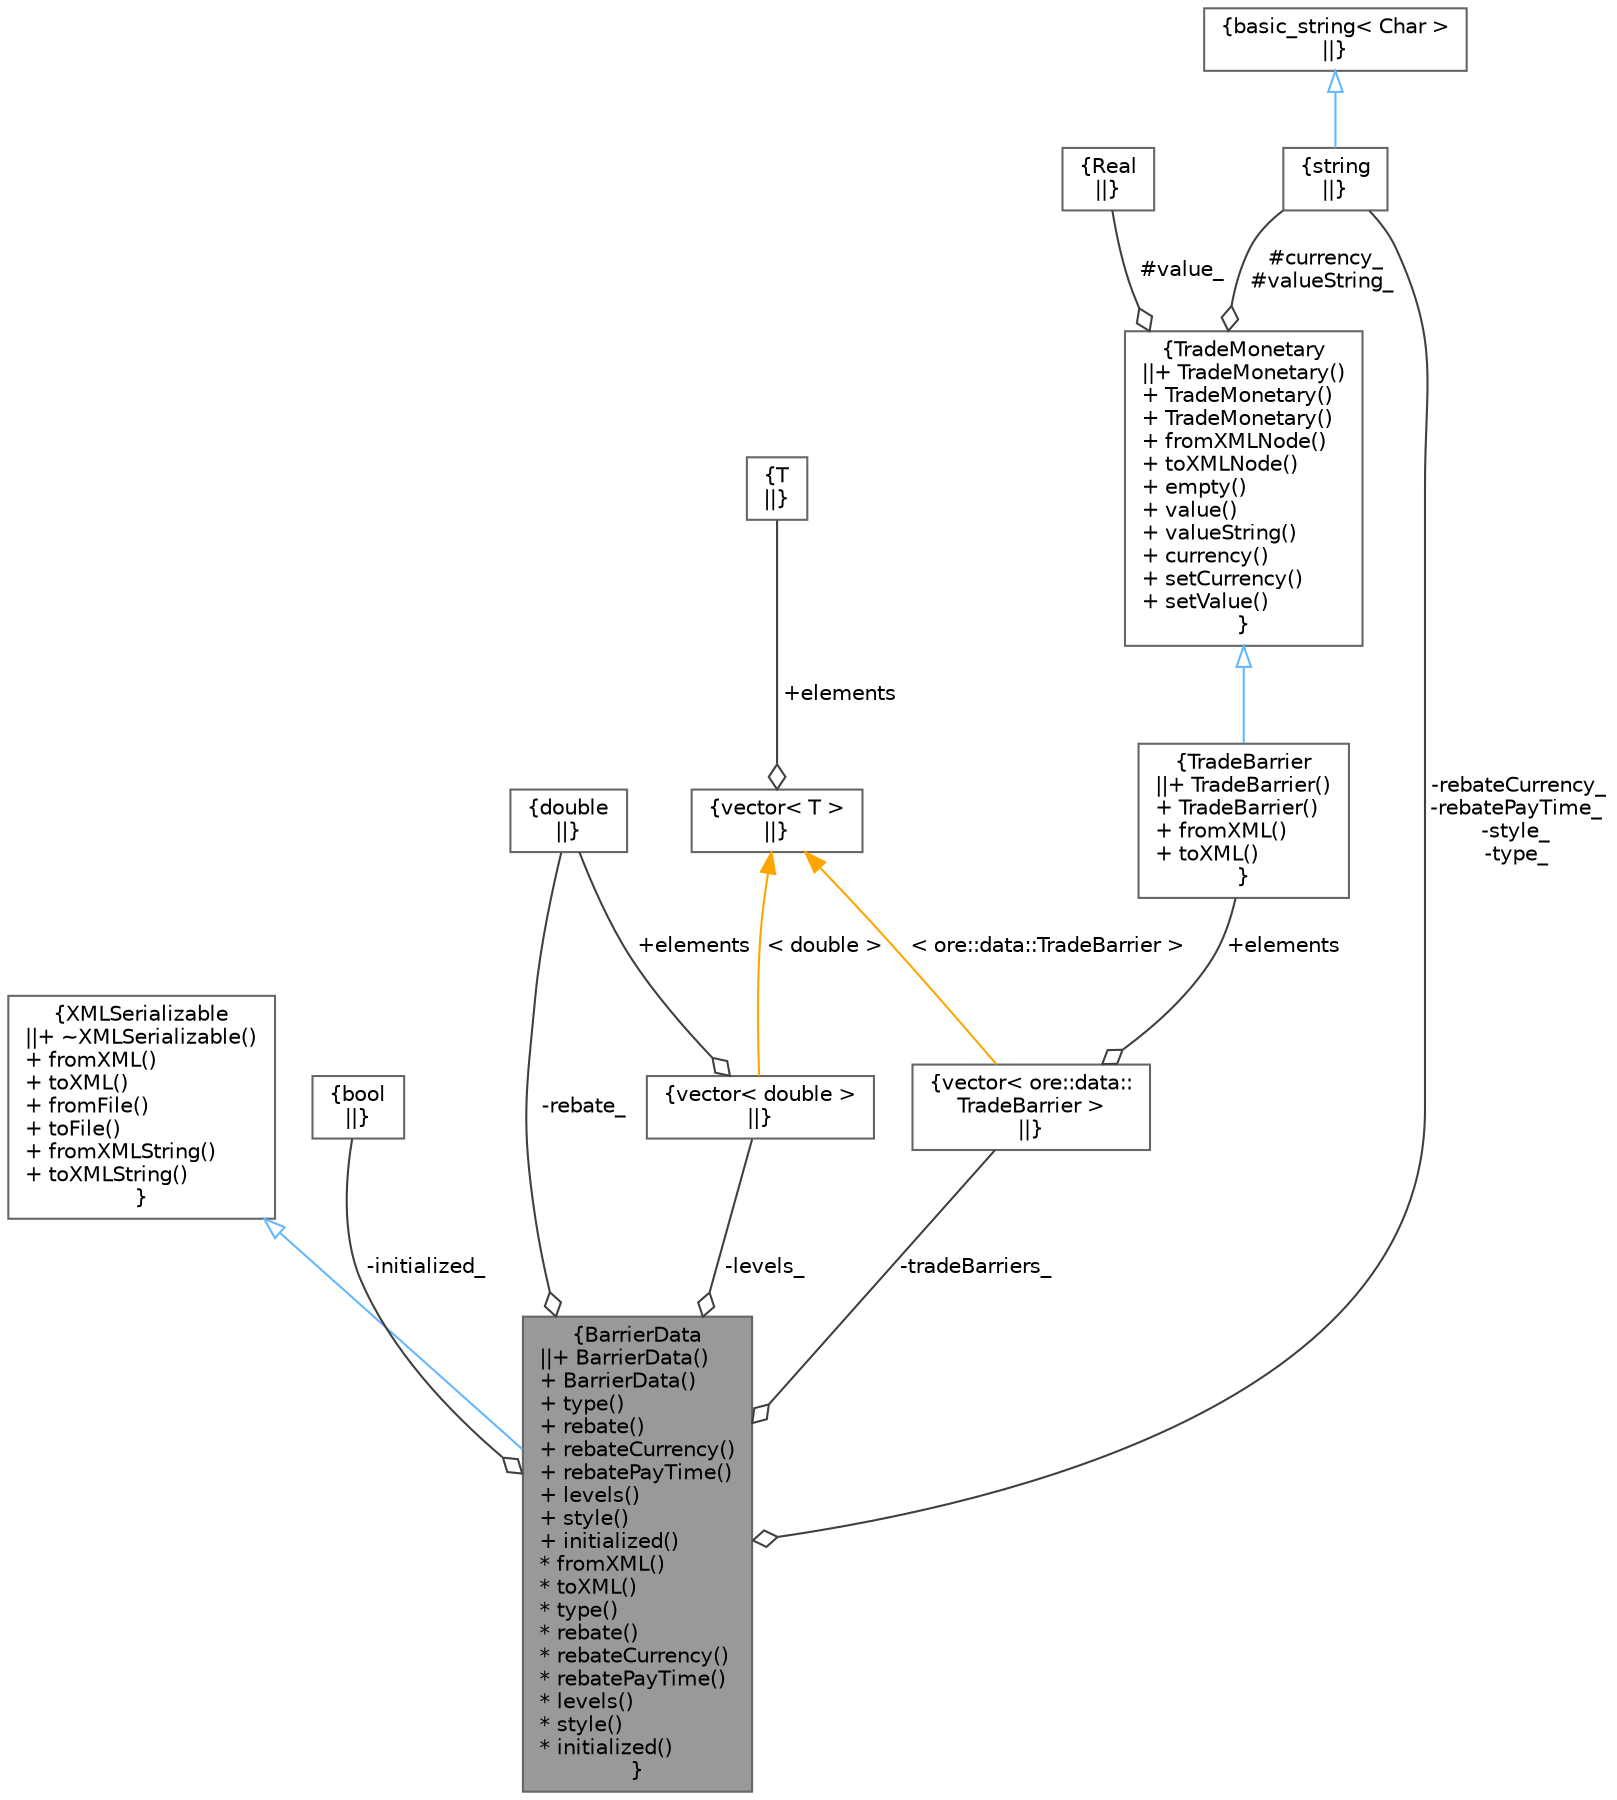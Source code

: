 digraph "BarrierData"
{
 // INTERACTIVE_SVG=YES
 // LATEX_PDF_SIZE
  bgcolor="transparent";
  edge [fontname=Helvetica,fontsize=10,labelfontname=Helvetica,labelfontsize=10];
  node [fontname=Helvetica,fontsize=10,shape=box,height=0.2,width=0.4];
  Node1 [label="{BarrierData\n||+ BarrierData()\l+ BarrierData()\l+ type()\l+ rebate()\l+ rebateCurrency()\l+ rebatePayTime()\l+ levels()\l+ style()\l+ initialized()\l* fromXML()\l* toXML()\l* type()\l* rebate()\l* rebateCurrency()\l* rebatePayTime()\l* levels()\l* style()\l* initialized()\l}",height=0.2,width=0.4,color="gray40", fillcolor="grey60", style="filled", fontcolor="black",tooltip="Serializable obejct holding barrier data."];
  Node2 -> Node1 [dir="back",color="steelblue1",style="solid",arrowtail="onormal"];
  Node2 [label="{XMLSerializable\n||+ ~XMLSerializable()\l+ fromXML()\l+ toXML()\l+ fromFile()\l+ toFile()\l+ fromXMLString()\l+ toXMLString()\l}",height=0.2,width=0.4,color="gray40", fillcolor="white", style="filled",URL="$classore_1_1data_1_1_x_m_l_serializable.html",tooltip="Base class for all serializable classes."];
  Node3 -> Node1 [color="grey25",style="solid",label=" -initialized_" ,arrowhead="odiamond"];
  Node3 [label="{bool\n||}",height=0.2,width=0.4,color="gray40", fillcolor="white", style="filled",URL="$classbool.html",tooltip=" "];
  Node4 -> Node1 [color="grey25",style="solid",label=" -rebateCurrency_\n-rebatePayTime_\n-style_\n-type_" ,arrowhead="odiamond"];
  Node4 [label="{string\n||}",height=0.2,width=0.4,color="gray40", fillcolor="white", style="filled",tooltip=" "];
  Node5 -> Node4 [dir="back",color="steelblue1",style="solid",arrowtail="onormal"];
  Node5 [label="{basic_string\< Char \>\n||}",height=0.2,width=0.4,color="gray40", fillcolor="white", style="filled",tooltip=" "];
  Node6 -> Node1 [color="grey25",style="solid",label=" -levels_" ,arrowhead="odiamond"];
  Node6 [label="{vector\< double \>\n||}",height=0.2,width=0.4,color="gray40", fillcolor="white", style="filled",tooltip=" "];
  Node7 -> Node6 [color="grey25",style="solid",label=" +elements" ,arrowhead="odiamond"];
  Node7 [label="{double\n||}",height=0.2,width=0.4,color="gray40", fillcolor="white", style="filled",tooltip=" "];
  Node8 -> Node6 [dir="back",color="orange",style="solid",label=" \< double \>" ];
  Node8 [label="{vector\< T \>\n||}",height=0.2,width=0.4,color="gray40", fillcolor="white", style="filled",tooltip=" "];
  Node9 -> Node8 [color="grey25",style="solid",label=" +elements" ,arrowhead="odiamond"];
  Node9 [label="{T\n||}",height=0.2,width=0.4,color="gray40", fillcolor="white", style="filled",tooltip=" "];
  Node7 -> Node1 [color="grey25",style="solid",label=" -rebate_" ,arrowhead="odiamond"];
  Node10 -> Node1 [color="grey25",style="solid",label=" -tradeBarriers_" ,arrowhead="odiamond"];
  Node10 [label="{vector\< ore::data::\lTradeBarrier \>\n||}",height=0.2,width=0.4,color="gray40", fillcolor="white", style="filled",tooltip=" "];
  Node11 -> Node10 [color="grey25",style="solid",label=" +elements" ,arrowhead="odiamond"];
  Node11 [label="{TradeBarrier\n||+ TradeBarrier()\l+ TradeBarrier()\l+ fromXML()\l+ toXML()\l}",height=0.2,width=0.4,color="gray40", fillcolor="white", style="filled",URL="$classore_1_1data_1_1_trade_barrier.html",tooltip=" "];
  Node12 -> Node11 [dir="back",color="steelblue1",style="solid",arrowtail="onormal"];
  Node12 [label="{TradeMonetary\n||+ TradeMonetary()\l+ TradeMonetary()\l+ TradeMonetary()\l+ fromXMLNode()\l+ toXMLNode()\l+ empty()\l+ value()\l+ valueString()\l+ currency()\l+ setCurrency()\l+ setValue()\l}",height=0.2,width=0.4,color="gray40", fillcolor="white", style="filled",URL="$classore_1_1data_1_1_trade_monetary.html",tooltip=" "];
  Node13 -> Node12 [color="grey25",style="solid",label=" #value_" ,arrowhead="odiamond"];
  Node13 [label="{Real\n||}",height=0.2,width=0.4,color="gray40", fillcolor="white", style="filled",tooltip=" "];
  Node4 -> Node12 [color="grey25",style="solid",label=" #currency_\n#valueString_" ,arrowhead="odiamond"];
  Node8 -> Node10 [dir="back",color="orange",style="solid",label=" \< ore::data::TradeBarrier \>" ];
}

